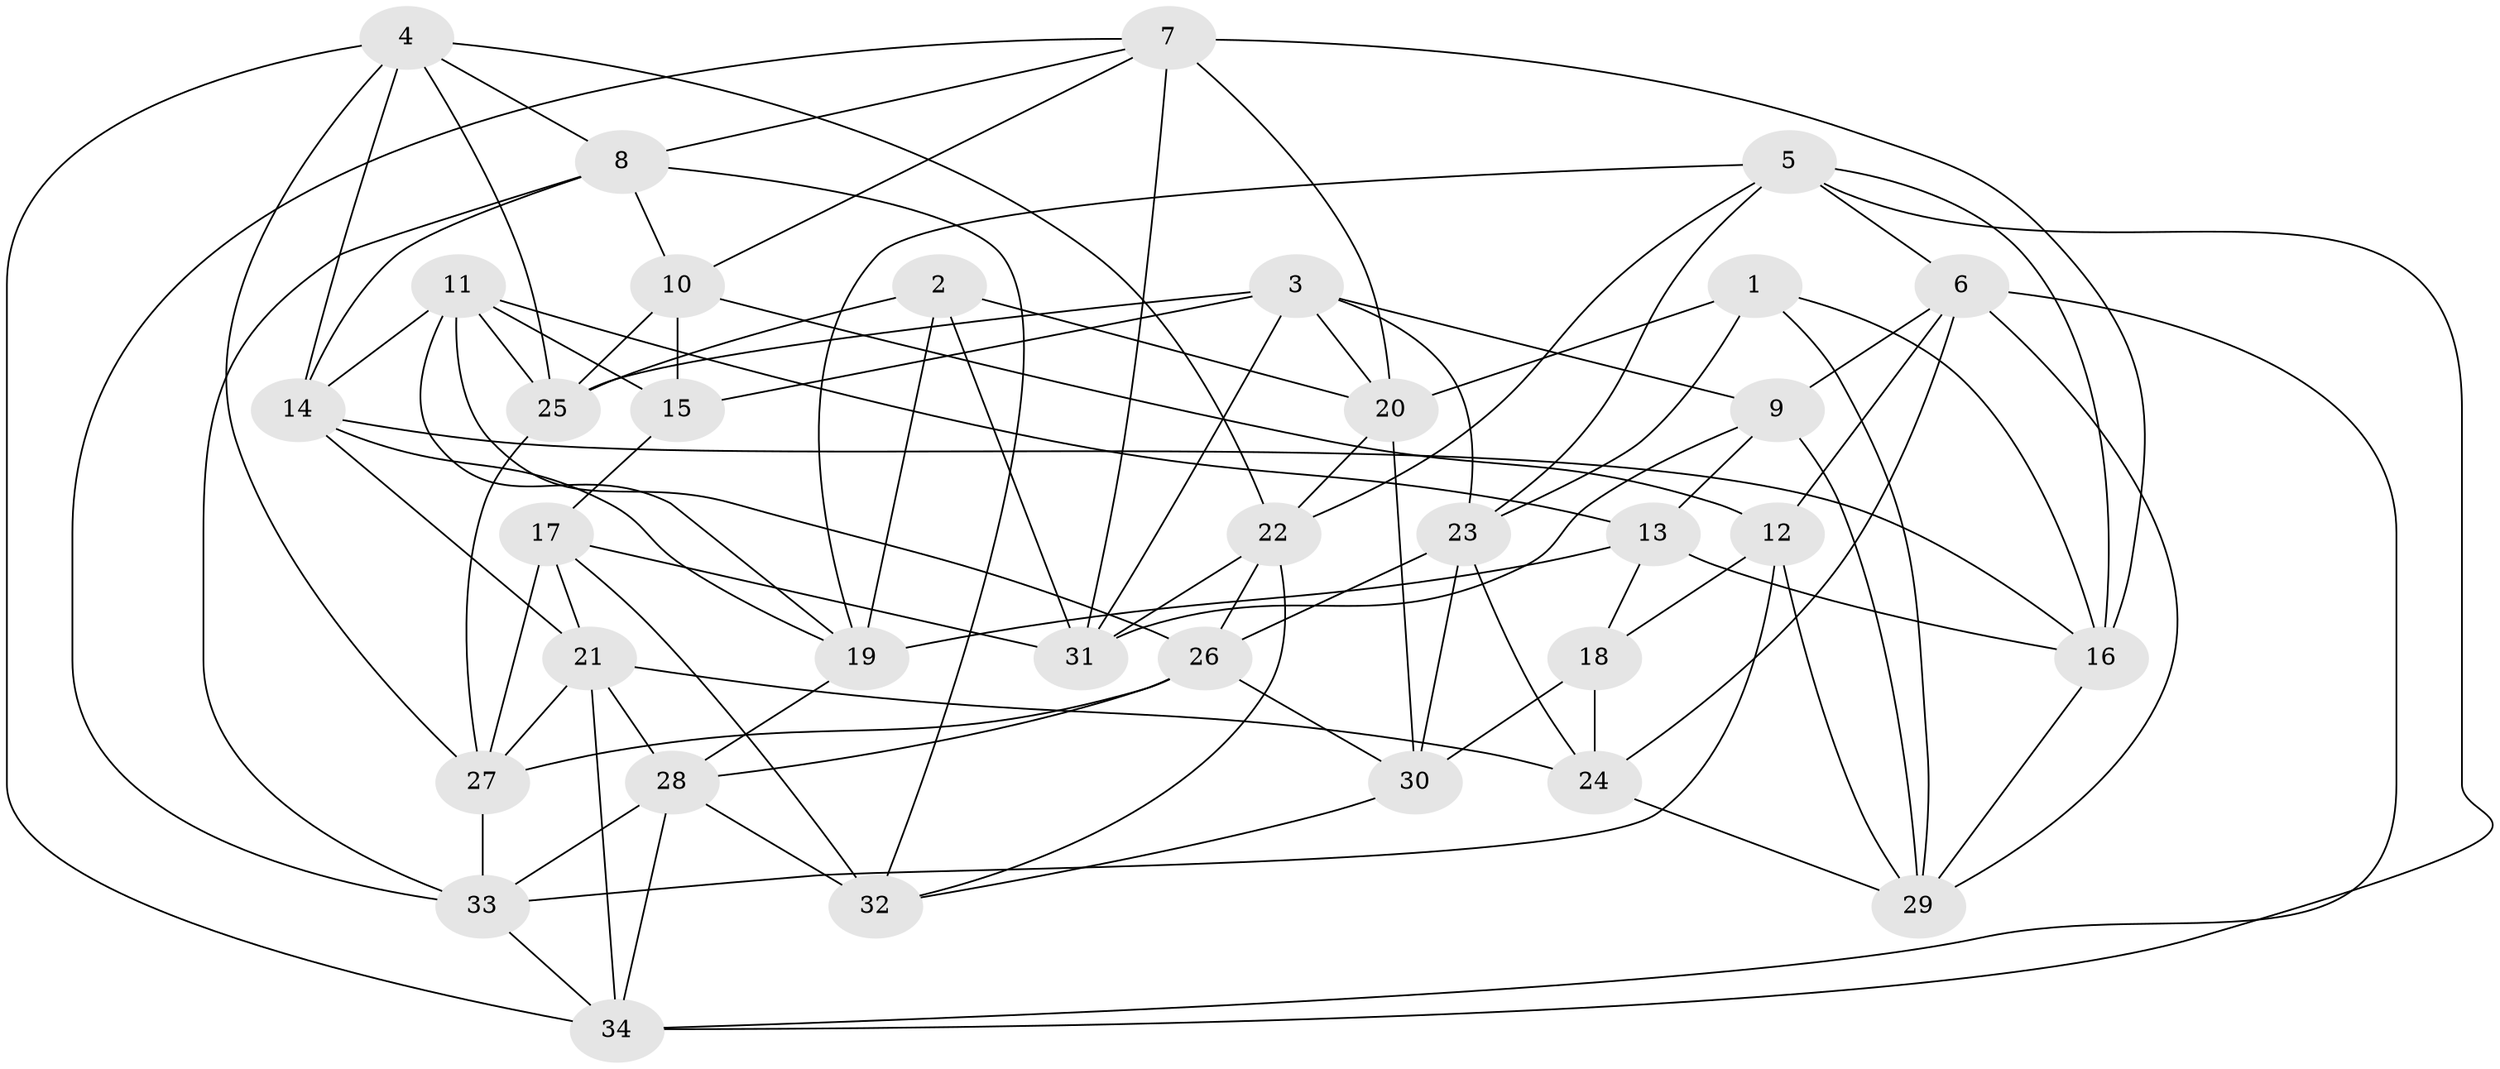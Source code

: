 // original degree distribution, {4: 1.0}
// Generated by graph-tools (version 1.1) at 2025/50/03/09/25 03:50:56]
// undirected, 34 vertices, 94 edges
graph export_dot {
graph [start="1"]
  node [color=gray90,style=filled];
  1;
  2;
  3;
  4;
  5;
  6;
  7;
  8;
  9;
  10;
  11;
  12;
  13;
  14;
  15;
  16;
  17;
  18;
  19;
  20;
  21;
  22;
  23;
  24;
  25;
  26;
  27;
  28;
  29;
  30;
  31;
  32;
  33;
  34;
  1 -- 16 [weight=1.0];
  1 -- 20 [weight=1.0];
  1 -- 23 [weight=1.0];
  1 -- 29 [weight=1.0];
  2 -- 19 [weight=1.0];
  2 -- 20 [weight=1.0];
  2 -- 25 [weight=1.0];
  2 -- 31 [weight=1.0];
  3 -- 9 [weight=1.0];
  3 -- 15 [weight=1.0];
  3 -- 20 [weight=1.0];
  3 -- 23 [weight=1.0];
  3 -- 25 [weight=1.0];
  3 -- 31 [weight=1.0];
  4 -- 8 [weight=1.0];
  4 -- 14 [weight=1.0];
  4 -- 22 [weight=1.0];
  4 -- 25 [weight=1.0];
  4 -- 27 [weight=1.0];
  4 -- 34 [weight=1.0];
  5 -- 6 [weight=1.0];
  5 -- 16 [weight=1.0];
  5 -- 19 [weight=1.0];
  5 -- 22 [weight=1.0];
  5 -- 23 [weight=1.0];
  5 -- 34 [weight=1.0];
  6 -- 9 [weight=1.0];
  6 -- 12 [weight=1.0];
  6 -- 24 [weight=1.0];
  6 -- 29 [weight=1.0];
  6 -- 34 [weight=1.0];
  7 -- 8 [weight=1.0];
  7 -- 10 [weight=1.0];
  7 -- 16 [weight=1.0];
  7 -- 20 [weight=1.0];
  7 -- 31 [weight=1.0];
  7 -- 33 [weight=1.0];
  8 -- 10 [weight=1.0];
  8 -- 14 [weight=1.0];
  8 -- 32 [weight=1.0];
  8 -- 33 [weight=1.0];
  9 -- 13 [weight=2.0];
  9 -- 29 [weight=1.0];
  9 -- 31 [weight=1.0];
  10 -- 12 [weight=2.0];
  10 -- 15 [weight=1.0];
  10 -- 25 [weight=1.0];
  11 -- 13 [weight=1.0];
  11 -- 14 [weight=1.0];
  11 -- 15 [weight=1.0];
  11 -- 19 [weight=1.0];
  11 -- 25 [weight=1.0];
  11 -- 26 [weight=1.0];
  12 -- 18 [weight=1.0];
  12 -- 29 [weight=1.0];
  12 -- 33 [weight=1.0];
  13 -- 16 [weight=1.0];
  13 -- 18 [weight=1.0];
  13 -- 19 [weight=1.0];
  14 -- 16 [weight=1.0];
  14 -- 19 [weight=1.0];
  14 -- 21 [weight=1.0];
  15 -- 17 [weight=1.0];
  16 -- 29 [weight=1.0];
  17 -- 21 [weight=1.0];
  17 -- 27 [weight=1.0];
  17 -- 31 [weight=1.0];
  17 -- 32 [weight=2.0];
  18 -- 24 [weight=2.0];
  18 -- 30 [weight=2.0];
  19 -- 28 [weight=1.0];
  20 -- 22 [weight=1.0];
  20 -- 30 [weight=1.0];
  21 -- 24 [weight=1.0];
  21 -- 27 [weight=1.0];
  21 -- 28 [weight=1.0];
  21 -- 34 [weight=1.0];
  22 -- 26 [weight=1.0];
  22 -- 31 [weight=1.0];
  22 -- 32 [weight=1.0];
  23 -- 24 [weight=1.0];
  23 -- 26 [weight=1.0];
  23 -- 30 [weight=1.0];
  24 -- 29 [weight=1.0];
  25 -- 27 [weight=1.0];
  26 -- 27 [weight=1.0];
  26 -- 28 [weight=1.0];
  26 -- 30 [weight=1.0];
  27 -- 33 [weight=1.0];
  28 -- 32 [weight=1.0];
  28 -- 33 [weight=1.0];
  28 -- 34 [weight=1.0];
  30 -- 32 [weight=1.0];
  33 -- 34 [weight=1.0];
}

